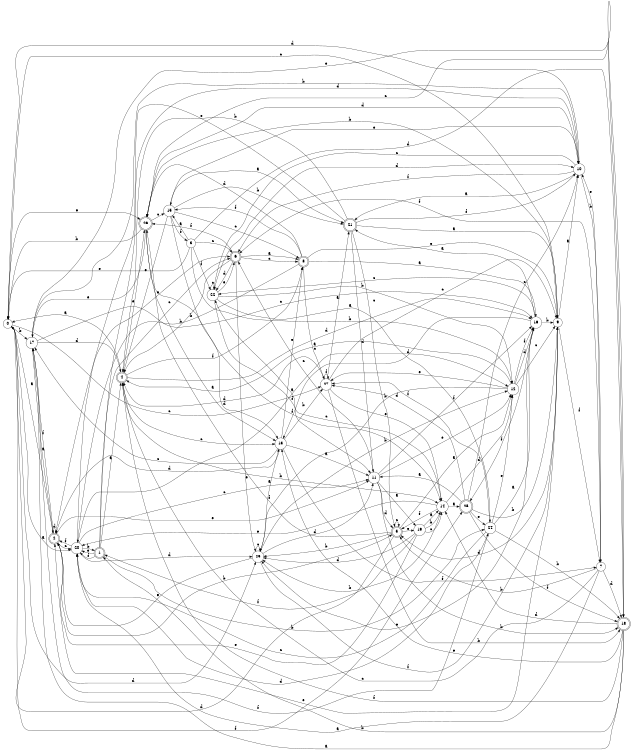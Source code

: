 digraph n23_1 {
__start0 [label="" shape="none"];

rankdir=LR;
size="8,5";

s0 [style="filled", color="black", fillcolor="white" shape="circle", label="0"];
s1 [style="rounded,filled", color="black", fillcolor="white" shape="doublecircle", label="1"];
s2 [style="rounded,filled", color="black", fillcolor="white" shape="doublecircle", label="2"];
s3 [style="filled", color="black", fillcolor="white" shape="circle", label="3"];
s4 [style="rounded,filled", color="black", fillcolor="white" shape="doublecircle", label="4"];
s5 [style="rounded,filled", color="black", fillcolor="white" shape="doublecircle", label="5"];
s6 [style="rounded,filled", color="black", fillcolor="white" shape="doublecircle", label="6"];
s7 [style="filled", color="black", fillcolor="white" shape="circle", label="7"];
s8 [style="rounded,filled", color="black", fillcolor="white" shape="doublecircle", label="8"];
s9 [style="filled", color="black", fillcolor="white" shape="circle", label="9"];
s10 [style="filled", color="black", fillcolor="white" shape="circle", label="10"];
s11 [style="filled", color="black", fillcolor="white" shape="circle", label="11"];
s12 [style="filled", color="black", fillcolor="white" shape="circle", label="12"];
s13 [style="filled", color="black", fillcolor="white" shape="circle", label="13"];
s14 [style="filled", color="black", fillcolor="white" shape="circle", label="14"];
s15 [style="filled", color="black", fillcolor="white" shape="circle", label="15"];
s16 [style="filled", color="black", fillcolor="white" shape="circle", label="16"];
s17 [style="filled", color="black", fillcolor="white" shape="circle", label="17"];
s18 [style="rounded,filled", color="black", fillcolor="white" shape="doublecircle", label="18"];
s19 [style="filled", color="black", fillcolor="white" shape="circle", label="19"];
s20 [style="filled", color="black", fillcolor="white" shape="circle", label="20"];
s21 [style="rounded,filled", color="black", fillcolor="white" shape="doublecircle", label="21"];
s22 [style="filled", color="black", fillcolor="white" shape="circle", label="22"];
s23 [style="filled", color="black", fillcolor="white" shape="circle", label="23"];
s24 [style="filled", color="black", fillcolor="white" shape="circle", label="24"];
s25 [style="rounded,filled", color="black", fillcolor="white" shape="doublecircle", label="25"];
s26 [style="rounded,filled", color="black", fillcolor="white" shape="doublecircle", label="26"];
s27 [style="filled", color="black", fillcolor="white" shape="circle", label="27"];
s0 -> s20 [label="a"];
s0 -> s17 [label="b"];
s0 -> s27 [label="c"];
s0 -> s23 [label="d"];
s0 -> s26 [label="e"];
s0 -> s25 [label="f"];
s1 -> s4 [label="a"];
s1 -> s24 [label="b"];
s1 -> s6 [label="c"];
s1 -> s10 [label="d"];
s1 -> s20 [label="e"];
s1 -> s20 [label="f"];
s2 -> s0 [label="a"];
s2 -> s5 [label="b"];
s2 -> s20 [label="c"];
s2 -> s2 [label="d"];
s2 -> s11 [label="e"];
s2 -> s17 [label="f"];
s3 -> s15 [label="a"];
s3 -> s12 [label="b"];
s3 -> s6 [label="c"];
s3 -> s18 [label="d"];
s3 -> s0 [label="e"];
s3 -> s22 [label="f"];
s4 -> s0 [label="a"];
s4 -> s14 [label="b"];
s4 -> s13 [label="c"];
s4 -> s16 [label="d"];
s4 -> s26 [label="e"];
s4 -> s8 [label="f"];
s5 -> s12 [label="a"];
s5 -> s23 [label="b"];
s5 -> s5 [label="c"];
s5 -> s0 [label="d"];
s5 -> s19 [label="e"];
s5 -> s26 [label="f"];
s6 -> s8 [label="a"];
s6 -> s4 [label="b"];
s6 -> s8 [label="c"];
s6 -> s22 [label="d"];
s6 -> s23 [label="e"];
s6 -> s26 [label="f"];
s7 -> s20 [label="a"];
s7 -> s5 [label="b"];
s7 -> s4 [label="c"];
s7 -> s18 [label="d"];
s7 -> s10 [label="e"];
s7 -> s6 [label="f"];
s8 -> s16 [label="a"];
s8 -> s20 [label="b"];
s8 -> s27 [label="c"];
s8 -> s26 [label="d"];
s8 -> s9 [label="e"];
s8 -> s15 [label="f"];
s9 -> s10 [label="a"];
s9 -> s26 [label="b"];
s9 -> s0 [label="c"];
s9 -> s5 [label="d"];
s9 -> s2 [label="e"];
s9 -> s7 [label="f"];
s10 -> s21 [label="a"];
s10 -> s7 [label="b"];
s10 -> s22 [label="c"];
s10 -> s0 [label="d"];
s10 -> s15 [label="e"];
s10 -> s6 [label="f"];
s11 -> s19 [label="a"];
s11 -> s18 [label="b"];
s11 -> s6 [label="c"];
s11 -> s5 [label="d"];
s11 -> s12 [label="e"];
s11 -> s16 [label="f"];
s12 -> s4 [label="a"];
s12 -> s23 [label="b"];
s12 -> s9 [label="c"];
s12 -> s16 [label="d"];
s12 -> s27 [label="e"];
s12 -> s16 [label="f"];
s13 -> s11 [label="a"];
s13 -> s27 [label="b"];
s13 -> s17 [label="c"];
s13 -> s2 [label="d"];
s13 -> s8 [label="e"];
s13 -> s7 [label="f"];
s14 -> s25 [label="a"];
s14 -> s23 [label="b"];
s14 -> s22 [label="c"];
s14 -> s12 [label="d"];
s14 -> s20 [label="e"];
s14 -> s5 [label="f"];
s15 -> s21 [label="a"];
s15 -> s21 [label="b"];
s15 -> s8 [label="c"];
s15 -> s13 [label="d"];
s15 -> s4 [label="e"];
s15 -> s3 [label="f"];
s16 -> s21 [label="a"];
s16 -> s9 [label="b"];
s16 -> s22 [label="c"];
s16 -> s13 [label="d"];
s16 -> s23 [label="e"];
s16 -> s25 [label="f"];
s17 -> s2 [label="a"];
s17 -> s10 [label="b"];
s17 -> s16 [label="c"];
s17 -> s4 [label="d"];
s17 -> s18 [label="e"];
s17 -> s24 [label="f"];
s18 -> s17 [label="a"];
s18 -> s1 [label="b"];
s18 -> s26 [label="c"];
s18 -> s14 [label="d"];
s18 -> s13 [label="e"];
s18 -> s4 [label="f"];
s19 -> s14 [label="a"];
s19 -> s14 [label="b"];
s19 -> s14 [label="c"];
s19 -> s23 [label="d"];
s19 -> s2 [label="e"];
s19 -> s1 [label="f"];
s20 -> s12 [label="a"];
s20 -> s1 [label="b"];
s20 -> s11 [label="c"];
s20 -> s23 [label="d"];
s20 -> s6 [label="e"];
s20 -> s2 [label="f"];
s21 -> s9 [label="a"];
s21 -> s4 [label="b"];
s21 -> s5 [label="c"];
s21 -> s11 [label="d"];
s21 -> s2 [label="e"];
s21 -> s10 [label="f"];
s22 -> s24 [label="a"];
s22 -> s12 [label="b"];
s22 -> s22 [label="c"];
s22 -> s10 [label="d"];
s22 -> s6 [label="e"];
s22 -> s11 [label="f"];
s23 -> s13 [label="a"];
s23 -> s12 [label="b"];
s23 -> s23 [label="c"];
s23 -> s11 [label="d"];
s23 -> s2 [label="e"];
s23 -> s9 [label="f"];
s24 -> s16 [label="a"];
s24 -> s18 [label="b"];
s24 -> s20 [label="c"];
s24 -> s20 [label="d"];
s24 -> s12 [label="e"];
s24 -> s27 [label="f"];
s25 -> s11 [label="a"];
s25 -> s9 [label="b"];
s25 -> s10 [label="c"];
s25 -> s27 [label="d"];
s25 -> s24 [label="e"];
s25 -> s18 [label="f"];
s26 -> s13 [label="a"];
s26 -> s0 [label="b"];
s26 -> s15 [label="c"];
s26 -> s10 [label="d"];
s26 -> s17 [label="e"];
s26 -> s14 [label="f"];
s27 -> s21 [label="a"];
s27 -> s18 [label="b"];
s27 -> s9 [label="c"];
s27 -> s4 [label="d"];
s27 -> s14 [label="e"];
s27 -> s27 [label="f"];

}